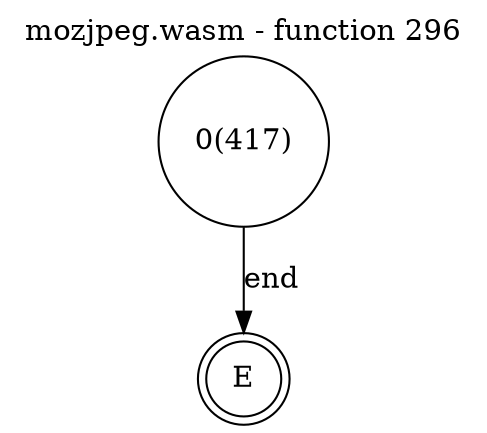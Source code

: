 digraph finite_state_machine {
    label = "mozjpeg.wasm - function 296"
    labelloc =  t
    labelfontsize = 16
    labelfontcolor = black
    labelfontname = "Helvetica"
    node [shape = doublecircle]; E ;
node [shape=circle, fontcolor=black, style="", label="0(417)"]0
node [shape=circle, fontcolor=black, style="", label="E"]E
    0 -> E[label="end"];
}
